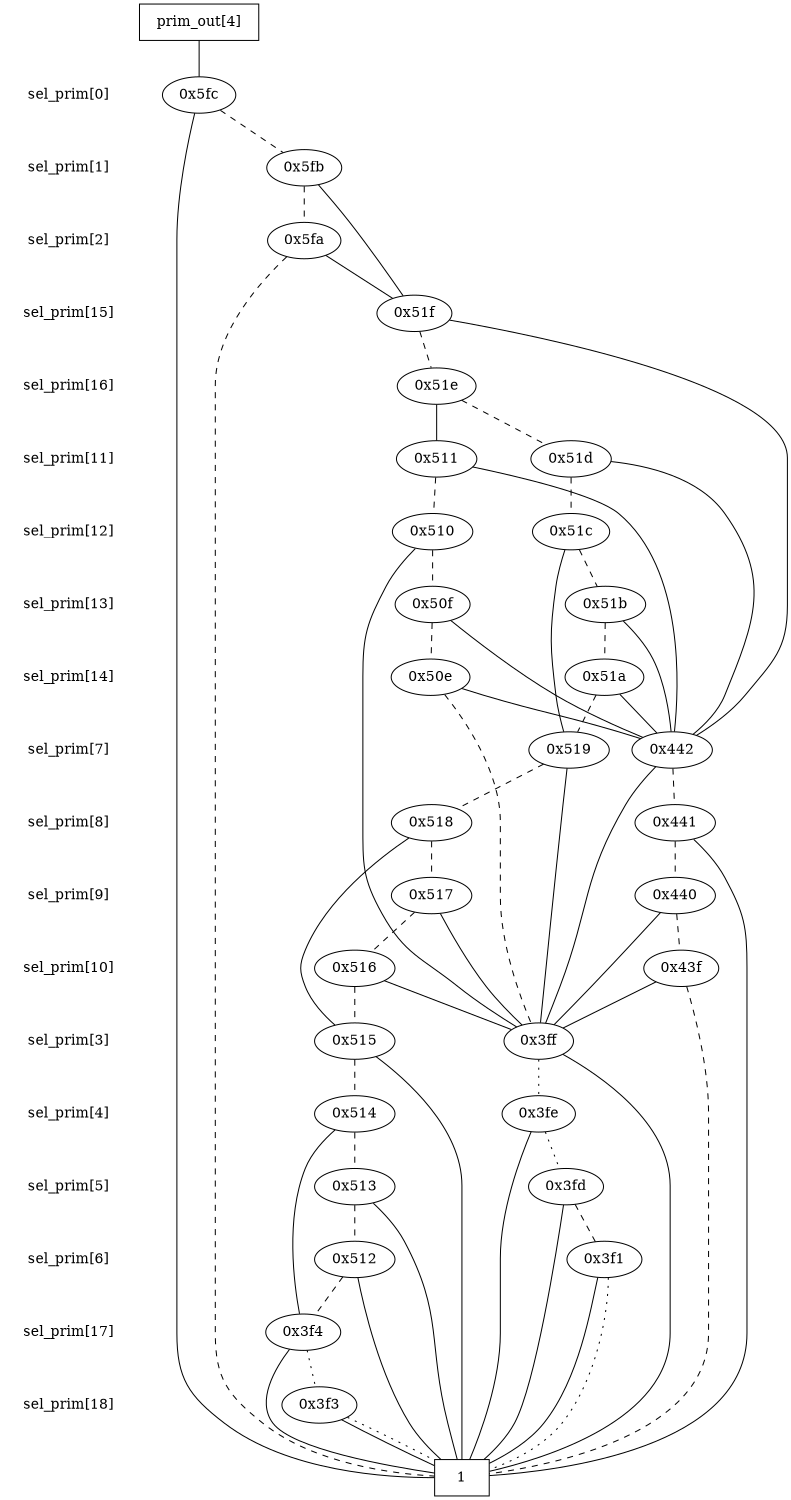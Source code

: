 digraph "DD" {
size = "7.5,10"
center = true;
edge [dir = none];
{ node [shape = plaintext];
  edge [style = invis];
  "CONST NODES" [style = invis];
" sel_prim[0] " -> " sel_prim[1] " -> " sel_prim[2] " -> " sel_prim[15] " -> " sel_prim[16] " -> " sel_prim[11] " -> " sel_prim[12] " -> " sel_prim[13] " -> " sel_prim[14] " -> " sel_prim[7] " -> " sel_prim[8] " -> " sel_prim[9] " -> " sel_prim[10] " -> " sel_prim[3] " -> " sel_prim[4] " -> " sel_prim[5] " -> " sel_prim[6] " -> " sel_prim[17] " -> " sel_prim[18] " -> "CONST NODES"; 
}
{ rank = same; node [shape = box]; edge [style = invis];
"  prim_out[4]  "; }
{ rank = same; " sel_prim[0] ";
"0x5fc";
}
{ rank = same; " sel_prim[1] ";
"0x5fb";
}
{ rank = same; " sel_prim[2] ";
"0x5fa";
}
{ rank = same; " sel_prim[15] ";
"0x51f";
}
{ rank = same; " sel_prim[16] ";
"0x51e";
}
{ rank = same; " sel_prim[11] ";
"0x511";
"0x51d";
}
{ rank = same; " sel_prim[12] ";
"0x510";
"0x51c";
}
{ rank = same; " sel_prim[13] ";
"0x50f";
"0x51b";
}
{ rank = same; " sel_prim[14] ";
"0x51a";
"0x50e";
}
{ rank = same; " sel_prim[7] ";
"0x519";
"0x442";
}
{ rank = same; " sel_prim[8] ";
"0x518";
"0x441";
}
{ rank = same; " sel_prim[9] ";
"0x517";
"0x440";
}
{ rank = same; " sel_prim[10] ";
"0x516";
"0x43f";
}
{ rank = same; " sel_prim[3] ";
"0x515";
"0x3ff";
}
{ rank = same; " sel_prim[4] ";
"0x514";
"0x3fe";
}
{ rank = same; " sel_prim[5] ";
"0x3fd";
"0x513";
}
{ rank = same; " sel_prim[6] ";
"0x512";
"0x3f1";
}
{ rank = same; " sel_prim[17] ";
"0x3f4";
}
{ rank = same; " sel_prim[18] ";
"0x3f3";
}
{ rank = same; "CONST NODES";
{ node [shape = box]; "0x3db";
}
}
"  prim_out[4]  " -> "0x5fc" [style = solid];
"0x5fc" -> "0x3db";
"0x5fc" -> "0x5fb" [style = dashed];
"0x5fb" -> "0x51f";
"0x5fb" -> "0x5fa" [style = dashed];
"0x5fa" -> "0x51f";
"0x5fa" -> "0x3db" [style = dashed];
"0x51f" -> "0x442";
"0x51f" -> "0x51e" [style = dashed];
"0x51e" -> "0x511";
"0x51e" -> "0x51d" [style = dashed];
"0x511" -> "0x442";
"0x511" -> "0x510" [style = dashed];
"0x51d" -> "0x442";
"0x51d" -> "0x51c" [style = dashed];
"0x510" -> "0x3ff";
"0x510" -> "0x50f" [style = dashed];
"0x51c" -> "0x519";
"0x51c" -> "0x51b" [style = dashed];
"0x50f" -> "0x442";
"0x50f" -> "0x50e" [style = dashed];
"0x51b" -> "0x442";
"0x51b" -> "0x51a" [style = dashed];
"0x51a" -> "0x442";
"0x51a" -> "0x519" [style = dashed];
"0x50e" -> "0x442";
"0x50e" -> "0x3ff" [style = dashed];
"0x519" -> "0x3ff";
"0x519" -> "0x518" [style = dashed];
"0x442" -> "0x3ff";
"0x442" -> "0x441" [style = dashed];
"0x518" -> "0x515";
"0x518" -> "0x517" [style = dashed];
"0x441" -> "0x3db";
"0x441" -> "0x440" [style = dashed];
"0x517" -> "0x3ff";
"0x517" -> "0x516" [style = dashed];
"0x440" -> "0x3ff";
"0x440" -> "0x43f" [style = dashed];
"0x516" -> "0x3ff";
"0x516" -> "0x515" [style = dashed];
"0x43f" -> "0x3ff";
"0x43f" -> "0x3db" [style = dashed];
"0x515" -> "0x3db";
"0x515" -> "0x514" [style = dashed];
"0x3ff" -> "0x3db";
"0x3ff" -> "0x3fe" [style = dotted];
"0x514" -> "0x3f4";
"0x514" -> "0x513" [style = dashed];
"0x3fe" -> "0x3db";
"0x3fe" -> "0x3fd" [style = dotted];
"0x3fd" -> "0x3db";
"0x3fd" -> "0x3f1" [style = dashed];
"0x513" -> "0x3db";
"0x513" -> "0x512" [style = dashed];
"0x512" -> "0x3db";
"0x512" -> "0x3f4" [style = dashed];
"0x3f1" -> "0x3db";
"0x3f1" -> "0x3db" [style = dotted];
"0x3f4" -> "0x3db";
"0x3f4" -> "0x3f3" [style = dotted];
"0x3f3" -> "0x3db";
"0x3f3" -> "0x3db" [style = dotted];
"0x3db" [label = "1"];
}
